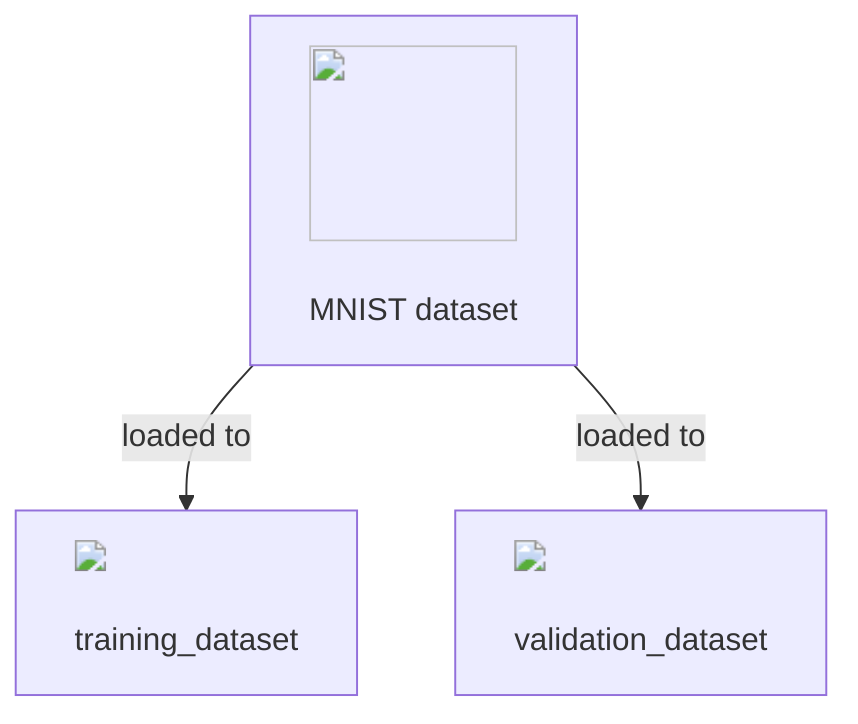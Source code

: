 graph TD
    A["<img src='icons/database.svg' width=100 height=100/> <br/> MNIST dataset"] --> |"loaded to"| B["<img src='dummy_plots/barplot_template.svg'/> <br/> training_dataset"]
    A --> |"loaded to"| C["<img src='dummy_plots/barplot_template.svg'/> <br/> validation_dataset"]